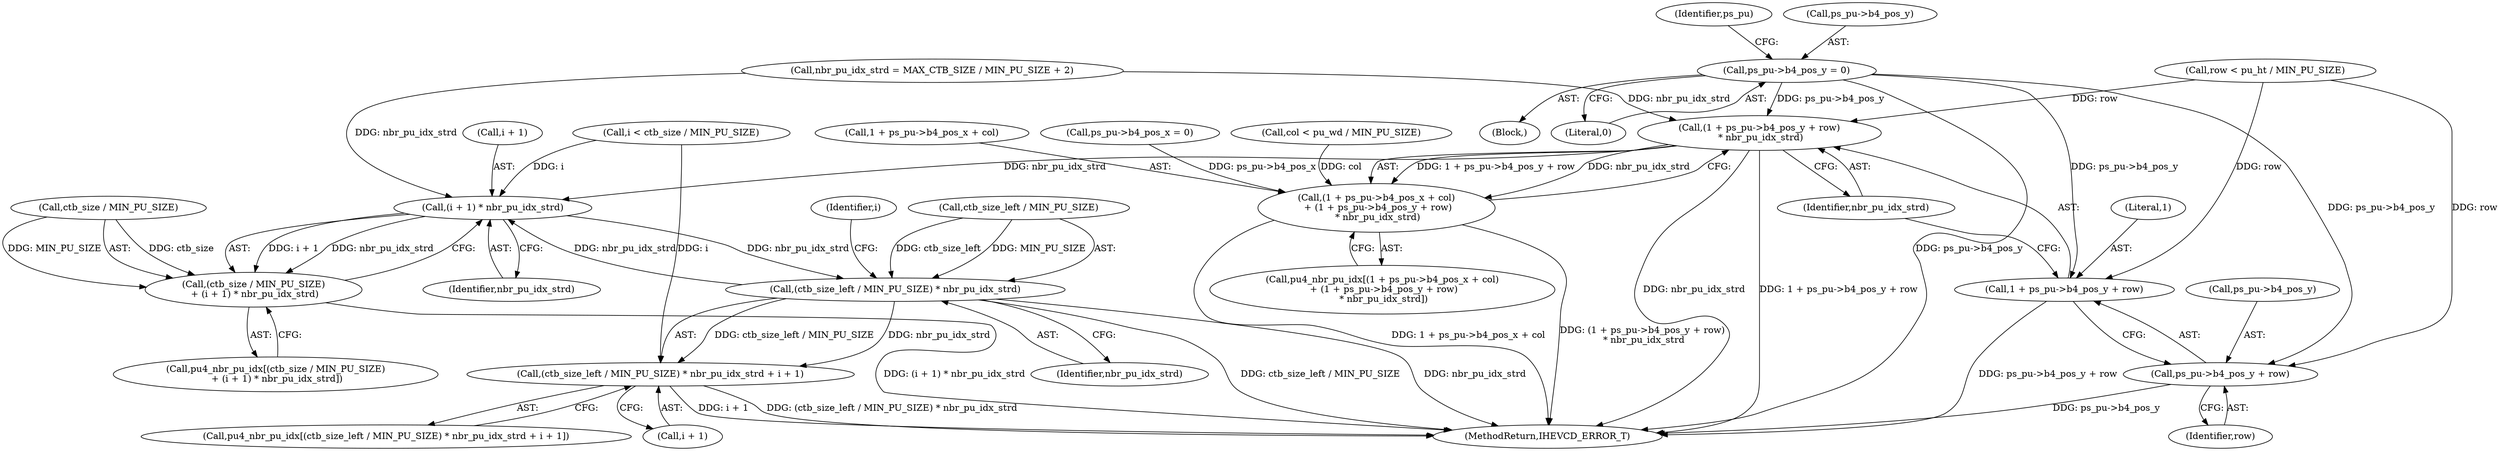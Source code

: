 digraph "0_Android_bcfc7124f6ef9f1ec128fb2e90de774a5b33d199_0@pointer" {
"1001928" [label="(Call,ps_pu->b4_pos_y = 0)"];
"1003664" [label="(Call,(1 + ps_pu->b4_pos_y + row)\n * nbr_pu_idx_strd)"];
"1003656" [label="(Call,(1 + ps_pu->b4_pos_x + col)\n + (1 + ps_pu->b4_pos_y + row)\n * nbr_pu_idx_strd)"];
"1003744" [label="(Call,(i + 1) * nbr_pu_idx_strd)"];
"1003740" [label="(Call,(ctb_size / MIN_PU_SIZE)\n + (i + 1) * nbr_pu_idx_strd)"];
"1003768" [label="(Call,(ctb_size_left / MIN_PU_SIZE) * nbr_pu_idx_strd)"];
"1003767" [label="(Call,(ctb_size_left / MIN_PU_SIZE) * nbr_pu_idx_strd + i + 1)"];
"1003665" [label="(Call,1 + ps_pu->b4_pos_y + row)"];
"1003667" [label="(Call,ps_pu->b4_pos_y + row)"];
"1003741" [label="(Call,ctb_size / MIN_PU_SIZE)"];
"1001935" [label="(Identifier,ps_pu)"];
"1003671" [label="(Identifier,row)"];
"1003738" [label="(Call,pu4_nbr_pu_idx[(ctb_size / MIN_PU_SIZE)\n + (i + 1) * nbr_pu_idx_strd])"];
"1003745" [label="(Call,i + 1)"];
"1003666" [label="(Literal,1)"];
"1001923" [label="(Call,ps_pu->b4_pos_x = 0)"];
"1001800" [label="(Block,)"];
"1003768" [label="(Call,(ctb_size_left / MIN_PU_SIZE) * nbr_pu_idx_strd)"];
"1003748" [label="(Identifier,nbr_pu_idx_strd)"];
"1001929" [label="(Call,ps_pu->b4_pos_y)"];
"1003774" [label="(Identifier,i)"];
"1003765" [label="(Call,pu4_nbr_pu_idx[(ctb_size_left / MIN_PU_SIZE) * nbr_pu_idx_strd + i + 1])"];
"1003654" [label="(Call,pu4_nbr_pu_idx[(1 + ps_pu->b4_pos_x + col)\n + (1 + ps_pu->b4_pos_y + row)\n * nbr_pu_idx_strd])"];
"1001928" [label="(Call,ps_pu->b4_pos_y = 0)"];
"1003665" [label="(Call,1 + ps_pu->b4_pos_y + row)"];
"1003646" [label="(Call,col < pu_wd / MIN_PU_SIZE)"];
"1003668" [label="(Call,ps_pu->b4_pos_y)"];
"1003744" [label="(Call,(i + 1) * nbr_pu_idx_strd)"];
"1003769" [label="(Call,ctb_size_left / MIN_PU_SIZE)"];
"1003773" [label="(Call,i + 1)"];
"1005173" [label="(MethodReturn,IHEVCD_ERROR_T)"];
"1003772" [label="(Identifier,nbr_pu_idx_strd)"];
"1003767" [label="(Call,(ctb_size_left / MIN_PU_SIZE) * nbr_pu_idx_strd + i + 1)"];
"1003724" [label="(Call,i < ctb_size / MIN_PU_SIZE)"];
"1003657" [label="(Call,1 + ps_pu->b4_pos_x + col)"];
"1003667" [label="(Call,ps_pu->b4_pos_y + row)"];
"1003489" [label="(Call,nbr_pu_idx_strd = MAX_CTB_SIZE / MIN_PU_SIZE + 2)"];
"1003664" [label="(Call,(1 + ps_pu->b4_pos_y + row)\n * nbr_pu_idx_strd)"];
"1003740" [label="(Call,(ctb_size / MIN_PU_SIZE)\n + (i + 1) * nbr_pu_idx_strd)"];
"1003656" [label="(Call,(1 + ps_pu->b4_pos_x + col)\n + (1 + ps_pu->b4_pos_y + row)\n * nbr_pu_idx_strd)"];
"1001932" [label="(Literal,0)"];
"1003635" [label="(Call,row < pu_ht / MIN_PU_SIZE)"];
"1003672" [label="(Identifier,nbr_pu_idx_strd)"];
"1001928" -> "1001800"  [label="AST: "];
"1001928" -> "1001932"  [label="CFG: "];
"1001929" -> "1001928"  [label="AST: "];
"1001932" -> "1001928"  [label="AST: "];
"1001935" -> "1001928"  [label="CFG: "];
"1001928" -> "1005173"  [label="DDG: ps_pu->b4_pos_y"];
"1001928" -> "1003664"  [label="DDG: ps_pu->b4_pos_y"];
"1001928" -> "1003665"  [label="DDG: ps_pu->b4_pos_y"];
"1001928" -> "1003667"  [label="DDG: ps_pu->b4_pos_y"];
"1003664" -> "1003656"  [label="AST: "];
"1003664" -> "1003672"  [label="CFG: "];
"1003665" -> "1003664"  [label="AST: "];
"1003672" -> "1003664"  [label="AST: "];
"1003656" -> "1003664"  [label="CFG: "];
"1003664" -> "1005173"  [label="DDG: 1 + ps_pu->b4_pos_y + row"];
"1003664" -> "1005173"  [label="DDG: nbr_pu_idx_strd"];
"1003664" -> "1003656"  [label="DDG: 1 + ps_pu->b4_pos_y + row"];
"1003664" -> "1003656"  [label="DDG: nbr_pu_idx_strd"];
"1003635" -> "1003664"  [label="DDG: row"];
"1003489" -> "1003664"  [label="DDG: nbr_pu_idx_strd"];
"1003664" -> "1003744"  [label="DDG: nbr_pu_idx_strd"];
"1003656" -> "1003654"  [label="AST: "];
"1003657" -> "1003656"  [label="AST: "];
"1003654" -> "1003656"  [label="CFG: "];
"1003656" -> "1005173"  [label="DDG: 1 + ps_pu->b4_pos_x + col"];
"1003656" -> "1005173"  [label="DDG: (1 + ps_pu->b4_pos_y + row)\n * nbr_pu_idx_strd"];
"1001923" -> "1003656"  [label="DDG: ps_pu->b4_pos_x"];
"1003646" -> "1003656"  [label="DDG: col"];
"1003744" -> "1003740"  [label="AST: "];
"1003744" -> "1003748"  [label="CFG: "];
"1003745" -> "1003744"  [label="AST: "];
"1003748" -> "1003744"  [label="AST: "];
"1003740" -> "1003744"  [label="CFG: "];
"1003744" -> "1003740"  [label="DDG: i + 1"];
"1003744" -> "1003740"  [label="DDG: nbr_pu_idx_strd"];
"1003724" -> "1003744"  [label="DDG: i"];
"1003489" -> "1003744"  [label="DDG: nbr_pu_idx_strd"];
"1003768" -> "1003744"  [label="DDG: nbr_pu_idx_strd"];
"1003744" -> "1003768"  [label="DDG: nbr_pu_idx_strd"];
"1003740" -> "1003738"  [label="AST: "];
"1003741" -> "1003740"  [label="AST: "];
"1003738" -> "1003740"  [label="CFG: "];
"1003740" -> "1005173"  [label="DDG: (i + 1) * nbr_pu_idx_strd"];
"1003741" -> "1003740"  [label="DDG: ctb_size"];
"1003741" -> "1003740"  [label="DDG: MIN_PU_SIZE"];
"1003768" -> "1003767"  [label="AST: "];
"1003768" -> "1003772"  [label="CFG: "];
"1003769" -> "1003768"  [label="AST: "];
"1003772" -> "1003768"  [label="AST: "];
"1003774" -> "1003768"  [label="CFG: "];
"1003768" -> "1005173"  [label="DDG: ctb_size_left / MIN_PU_SIZE"];
"1003768" -> "1005173"  [label="DDG: nbr_pu_idx_strd"];
"1003768" -> "1003767"  [label="DDG: ctb_size_left / MIN_PU_SIZE"];
"1003768" -> "1003767"  [label="DDG: nbr_pu_idx_strd"];
"1003769" -> "1003768"  [label="DDG: ctb_size_left"];
"1003769" -> "1003768"  [label="DDG: MIN_PU_SIZE"];
"1003767" -> "1003765"  [label="AST: "];
"1003767" -> "1003773"  [label="CFG: "];
"1003773" -> "1003767"  [label="AST: "];
"1003765" -> "1003767"  [label="CFG: "];
"1003767" -> "1005173"  [label="DDG: (ctb_size_left / MIN_PU_SIZE) * nbr_pu_idx_strd"];
"1003767" -> "1005173"  [label="DDG: i + 1"];
"1003724" -> "1003767"  [label="DDG: i"];
"1003665" -> "1003667"  [label="CFG: "];
"1003666" -> "1003665"  [label="AST: "];
"1003667" -> "1003665"  [label="AST: "];
"1003672" -> "1003665"  [label="CFG: "];
"1003665" -> "1005173"  [label="DDG: ps_pu->b4_pos_y + row"];
"1003635" -> "1003665"  [label="DDG: row"];
"1003667" -> "1003671"  [label="CFG: "];
"1003668" -> "1003667"  [label="AST: "];
"1003671" -> "1003667"  [label="AST: "];
"1003667" -> "1005173"  [label="DDG: ps_pu->b4_pos_y"];
"1003635" -> "1003667"  [label="DDG: row"];
}

